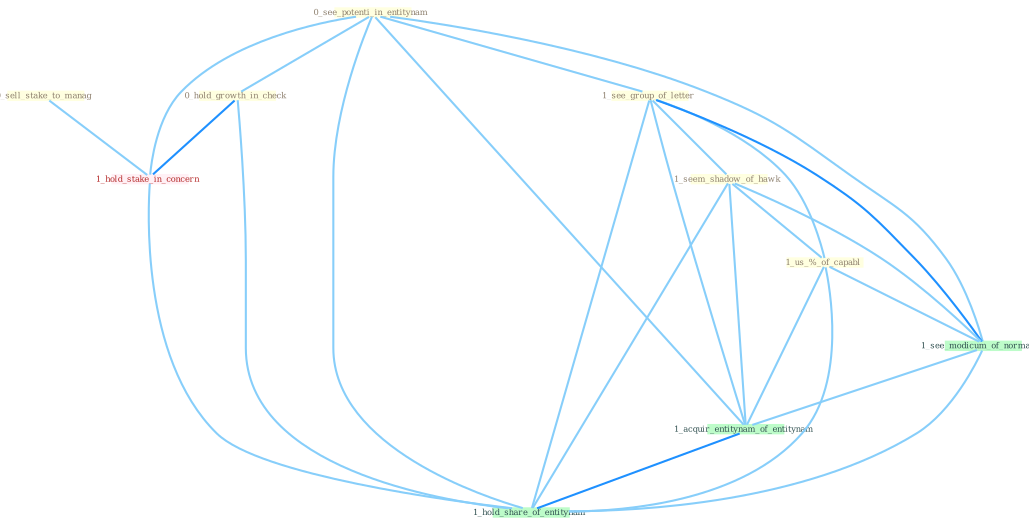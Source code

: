 Graph G{ 
    node
    [shape=polygon,style=filled,width=.5,height=.06,color="#BDFCC9",fixedsize=true,fontsize=4,
    fontcolor="#2f4f4f"];
    {node
    [color="#ffffe0", fontcolor="#8b7d6b"] "0_see_potenti_in_entitynam " "0_hold_growth_in_check " "1_see_group_of_letter " "1_seem_shadow_of_hawk " "1_us_%_of_capabl " "0_sell_stake_to_manag "}
{node [color="#fff0f5", fontcolor="#b22222"] "1_hold_stake_in_concern "}
edge [color="#B0E2FF"];

	"0_see_potenti_in_entitynam " -- "0_hold_growth_in_check " [w="1", color="#87cefa" ];
	"0_see_potenti_in_entitynam " -- "1_see_group_of_letter " [w="1", color="#87cefa" ];
	"0_see_potenti_in_entitynam " -- "1_hold_stake_in_concern " [w="1", color="#87cefa" ];
	"0_see_potenti_in_entitynam " -- "1_see_modicum_of_normalci " [w="1", color="#87cefa" ];
	"0_see_potenti_in_entitynam " -- "1_acquir_entitynam_of_entitynam " [w="1", color="#87cefa" ];
	"0_see_potenti_in_entitynam " -- "1_hold_share_of_entitynam " [w="1", color="#87cefa" ];
	"0_hold_growth_in_check " -- "1_hold_stake_in_concern " [w="2", color="#1e90ff" , len=0.8];
	"0_hold_growth_in_check " -- "1_hold_share_of_entitynam " [w="1", color="#87cefa" ];
	"1_see_group_of_letter " -- "1_seem_shadow_of_hawk " [w="1", color="#87cefa" ];
	"1_see_group_of_letter " -- "1_us_%_of_capabl " [w="1", color="#87cefa" ];
	"1_see_group_of_letter " -- "1_see_modicum_of_normalci " [w="2", color="#1e90ff" , len=0.8];
	"1_see_group_of_letter " -- "1_acquir_entitynam_of_entitynam " [w="1", color="#87cefa" ];
	"1_see_group_of_letter " -- "1_hold_share_of_entitynam " [w="1", color="#87cefa" ];
	"1_seem_shadow_of_hawk " -- "1_us_%_of_capabl " [w="1", color="#87cefa" ];
	"1_seem_shadow_of_hawk " -- "1_see_modicum_of_normalci " [w="1", color="#87cefa" ];
	"1_seem_shadow_of_hawk " -- "1_acquir_entitynam_of_entitynam " [w="1", color="#87cefa" ];
	"1_seem_shadow_of_hawk " -- "1_hold_share_of_entitynam " [w="1", color="#87cefa" ];
	"1_us_%_of_capabl " -- "1_see_modicum_of_normalci " [w="1", color="#87cefa" ];
	"1_us_%_of_capabl " -- "1_acquir_entitynam_of_entitynam " [w="1", color="#87cefa" ];
	"1_us_%_of_capabl " -- "1_hold_share_of_entitynam " [w="1", color="#87cefa" ];
	"0_sell_stake_to_manag " -- "1_hold_stake_in_concern " [w="1", color="#87cefa" ];
	"1_hold_stake_in_concern " -- "1_hold_share_of_entitynam " [w="1", color="#87cefa" ];
	"1_see_modicum_of_normalci " -- "1_acquir_entitynam_of_entitynam " [w="1", color="#87cefa" ];
	"1_see_modicum_of_normalci " -- "1_hold_share_of_entitynam " [w="1", color="#87cefa" ];
	"1_acquir_entitynam_of_entitynam " -- "1_hold_share_of_entitynam " [w="2", color="#1e90ff" , len=0.8];
}